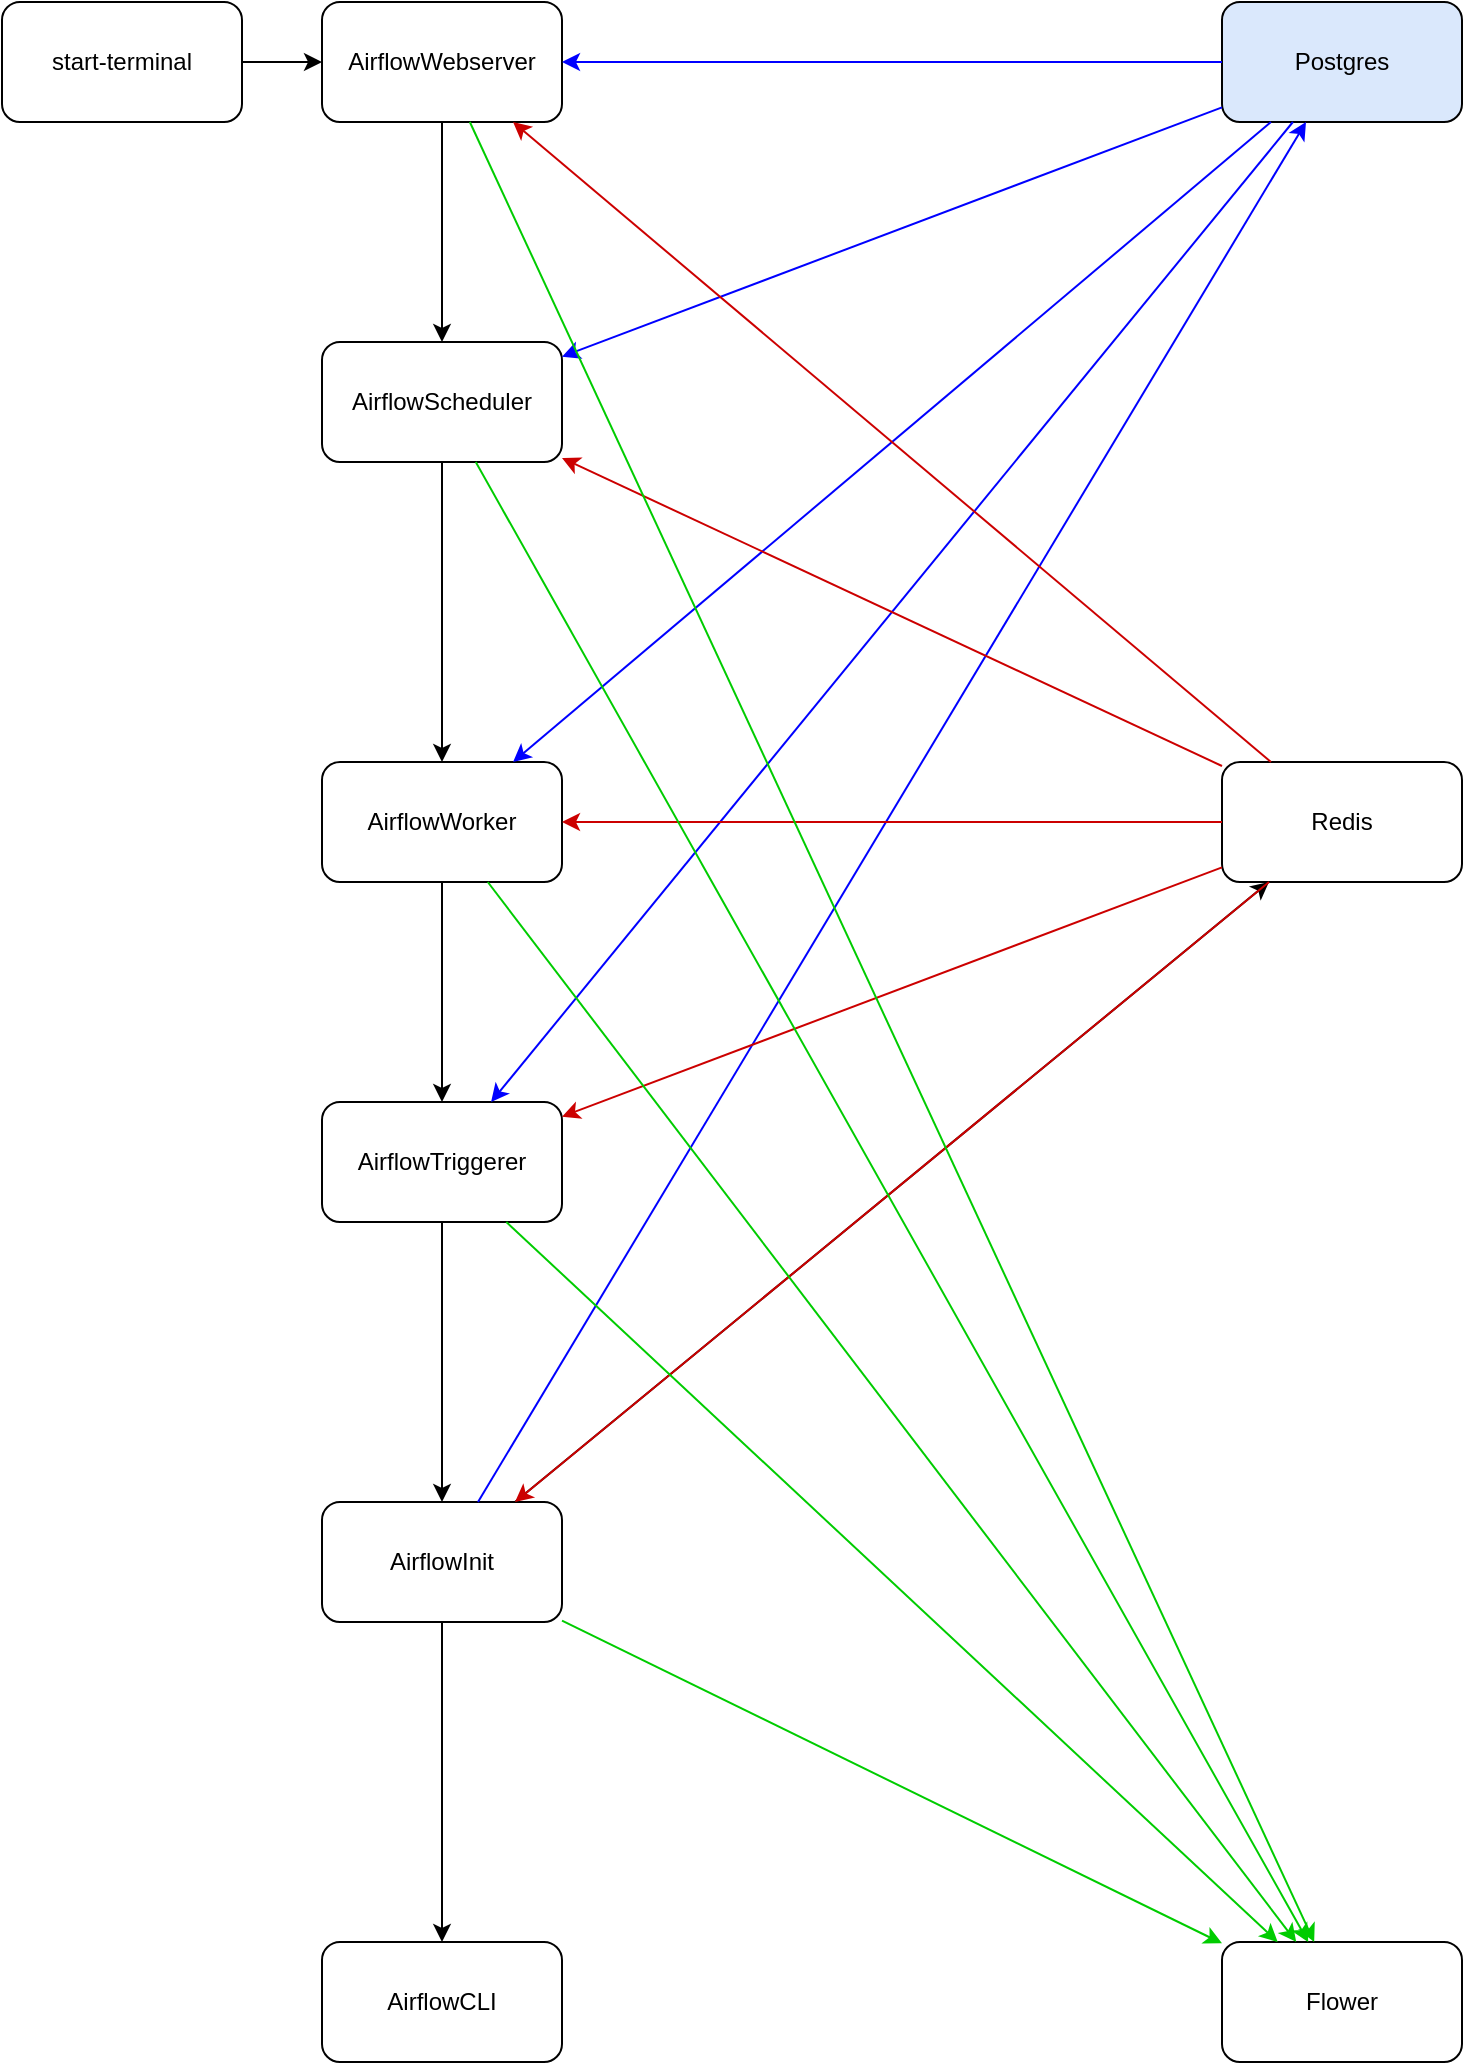 <mxfile version="24.2.3" type="device">
  <diagram name="Página-1" id="FlxYaRtAuqHQQOqIsTKH">
    <mxGraphModel dx="1122" dy="666" grid="1" gridSize="10" guides="1" tooltips="1" connect="1" arrows="1" fold="1" page="1" pageScale="1" pageWidth="827" pageHeight="1169" math="0" shadow="0">
      <root>
        <mxCell id="0" />
        <mxCell id="1" parent="0" />
        <mxCell id="start-terminal" value="start-terminal" style="rounded=1;whiteSpace=wrap;html=1;" vertex="1" parent="1">
          <mxGeometry x="20" y="20" width="120" height="60" as="geometry" />
        </mxCell>
        <mxCell id="AirflowWebserver" value="AirflowWebserver" style="rounded=1;whiteSpace=wrap;html=1;" vertex="1" parent="1">
          <mxGeometry x="180" y="20" width="120" height="60" as="geometry" />
        </mxCell>
        <mxCell id="AirflowScheduler" value="AirflowScheduler" style="rounded=1;whiteSpace=wrap;html=1;" vertex="1" parent="1">
          <mxGeometry x="180" y="190" width="120" height="60" as="geometry" />
        </mxCell>
        <mxCell id="AirflowWorker" value="AirflowWorker" style="rounded=1;whiteSpace=wrap;html=1;" vertex="1" parent="1">
          <mxGeometry x="180" y="400" width="120" height="60" as="geometry" />
        </mxCell>
        <mxCell id="AirflowTriggerer" value="AirflowTriggerer" style="rounded=1;whiteSpace=wrap;html=1;" vertex="1" parent="1">
          <mxGeometry x="180" y="570" width="120" height="60" as="geometry" />
        </mxCell>
        <mxCell id="AirflowInit" value="AirflowInit" style="rounded=1;whiteSpace=wrap;html=1;" vertex="1" parent="1">
          <mxGeometry x="180" y="770" width="120" height="60" as="geometry" />
        </mxCell>
        <mxCell id="AirflowCLI" value="AirflowCLI" style="rounded=1;whiteSpace=wrap;html=1;" vertex="1" parent="1">
          <mxGeometry x="180" y="990" width="120" height="60" as="geometry" />
        </mxCell>
        <mxCell id="Postgres" value="Postgres" style="rounded=1;whiteSpace=wrap;html=1;fillColor=#dae8fc;strokeColor=#000000;" vertex="1" parent="1">
          <mxGeometry x="630" y="20" width="120" height="60" as="geometry" />
        </mxCell>
        <mxCell id="Redis" value="Redis" style="rounded=1;whiteSpace=wrap;html=1;" vertex="1" parent="1">
          <mxGeometry x="630" y="400" width="120" height="60" as="geometry" />
        </mxCell>
        <mxCell id="Flower" value="Flower" style="rounded=1;whiteSpace=wrap;html=1;" vertex="1" parent="1">
          <mxGeometry x="630" y="990" width="120" height="60" as="geometry" />
        </mxCell>
        <mxCell id="start-terminal--AirflowWebserver" edge="1" parent="1" source="start-terminal" target="AirflowWebserver">
          <mxGeometry relative="1" as="geometry" />
        </mxCell>
        <mxCell id="AirflowWebserver--AirflowScheduler" edge="1" parent="1" source="AirflowWebserver" target="AirflowScheduler">
          <mxGeometry relative="1" as="geometry" />
        </mxCell>
        <mxCell id="AirflowScheduler--AirflowWorker" edge="1" parent="1" source="AirflowScheduler" target="AirflowWorker">
          <mxGeometry relative="1" as="geometry" />
        </mxCell>
        <mxCell id="AirflowWorker--AirflowTriggerer" edge="1" parent="1" source="AirflowWorker" target="AirflowTriggerer">
          <mxGeometry relative="1" as="geometry" />
        </mxCell>
        <mxCell id="AirflowTriggerer--AirflowInit" edge="1" parent="1" source="AirflowTriggerer" target="AirflowInit">
          <mxGeometry relative="1" as="geometry" />
        </mxCell>
        <mxCell id="AirflowInit--AirflowCLI" edge="1" parent="1" source="AirflowInit" target="AirflowCLI">
          <mxGeometry relative="1" as="geometry" />
        </mxCell>
        <mxCell id="AirflowInit--Postgres" style="strokeColor=#0000FF;" edge="1" parent="1" source="AirflowInit" target="Postgres">
          <mxGeometry relative="1" as="geometry" />
        </mxCell>
        <mxCell id="AirflowInit--Redis" edge="1" parent="1" source="AirflowInit" target="Redis">
          <mxGeometry relative="1" as="geometry" />
        </mxCell>
        <mxCell id="AirflowInit--Flower" style="strokeColor=#00CC00;" edge="1" parent="1" source="AirflowInit" target="Flower">
          <mxGeometry relative="1" as="geometry" />
        </mxCell>
        <mxCell id="Postgres--AirflowWebserver" style="strokeColor=#0000FF;" edge="1" parent="1" source="Postgres" target="AirflowWebserver">
          <mxGeometry relative="1" as="geometry" />
        </mxCell>
        <mxCell id="Postgres--AirflowScheduler" style="strokeColor=#0000FF;" edge="1" parent="1" source="Postgres" target="AirflowScheduler">
          <mxGeometry relative="1" as="geometry" />
        </mxCell>
        <mxCell id="Postgres--AirflowWorker" style="strokeColor=#0000FF;" edge="1" parent="1" source="Postgres" target="AirflowWorker">
          <mxGeometry relative="1" as="geometry" />
        </mxCell>
        <mxCell id="Postgres--AirflowTriggerer" style="strokeColor=#0000FF;" edge="1" parent="1" source="Postgres" target="AirflowTriggerer">
          <mxGeometry relative="1" as="geometry" />
        </mxCell>
        <mxCell id="Redis--AirflowWebserver" style="strokeColor=#CC0000;" edge="1" parent="1" source="Redis" target="AirflowWebserver">
          <mxGeometry relative="1" as="geometry" />
        </mxCell>
        <mxCell id="Redis--AirflowScheduler" style="strokeColor=#CC0000;" edge="1" parent="1" source="Redis" target="AirflowScheduler">
          <mxGeometry relative="1" as="geometry" />
        </mxCell>
        <mxCell id="Redis--AirflowWorker" style="strokeColor=#CC0000;" edge="1" parent="1" source="Redis" target="AirflowWorker">
          <mxGeometry relative="1" as="geometry" />
        </mxCell>
        <mxCell id="Redis--AirflowTriggerer" style="strokeColor=#CC0000;" edge="1" parent="1" source="Redis" target="AirflowTriggerer">
          <mxGeometry relative="1" as="geometry" />
        </mxCell>
        <mxCell id="Redis--AirflowInit" style="strokeColor=#CC0000;" edge="1" parent="1" source="Redis" target="AirflowInit">
          <mxGeometry relative="1" as="geometry" />
        </mxCell>
        <mxCell id="AirflowWebserver--Flower" style="strokeColor=#00CC00;" edge="1" parent="1" source="AirflowWebserver" target="Flower">
          <mxGeometry relative="1" as="geometry" />
        </mxCell>
        <mxCell id="AirflowScheduler--Flower" style="strokeColor=#00CC00;" edge="1" parent="1" source="AirflowScheduler" target="Flower">
          <mxGeometry relative="1" as="geometry" />
        </mxCell>
        <mxCell id="AirflowWorker--Flower" style="strokeColor=#00CC00;" edge="1" parent="1" source="AirflowWorker" target="Flower">
          <mxGeometry relative="1" as="geometry" />
        </mxCell>
        <mxCell id="AirflowTriggerer--Flower" style="strokeColor=#00CC00;" edge="1" parent="1" source="AirflowTriggerer" target="Flower">
          <mxGeometry relative="1" as="geometry" />
        </mxCell>
      </root>
    </mxGraphModel>
  </diagram>
</mxfile>
